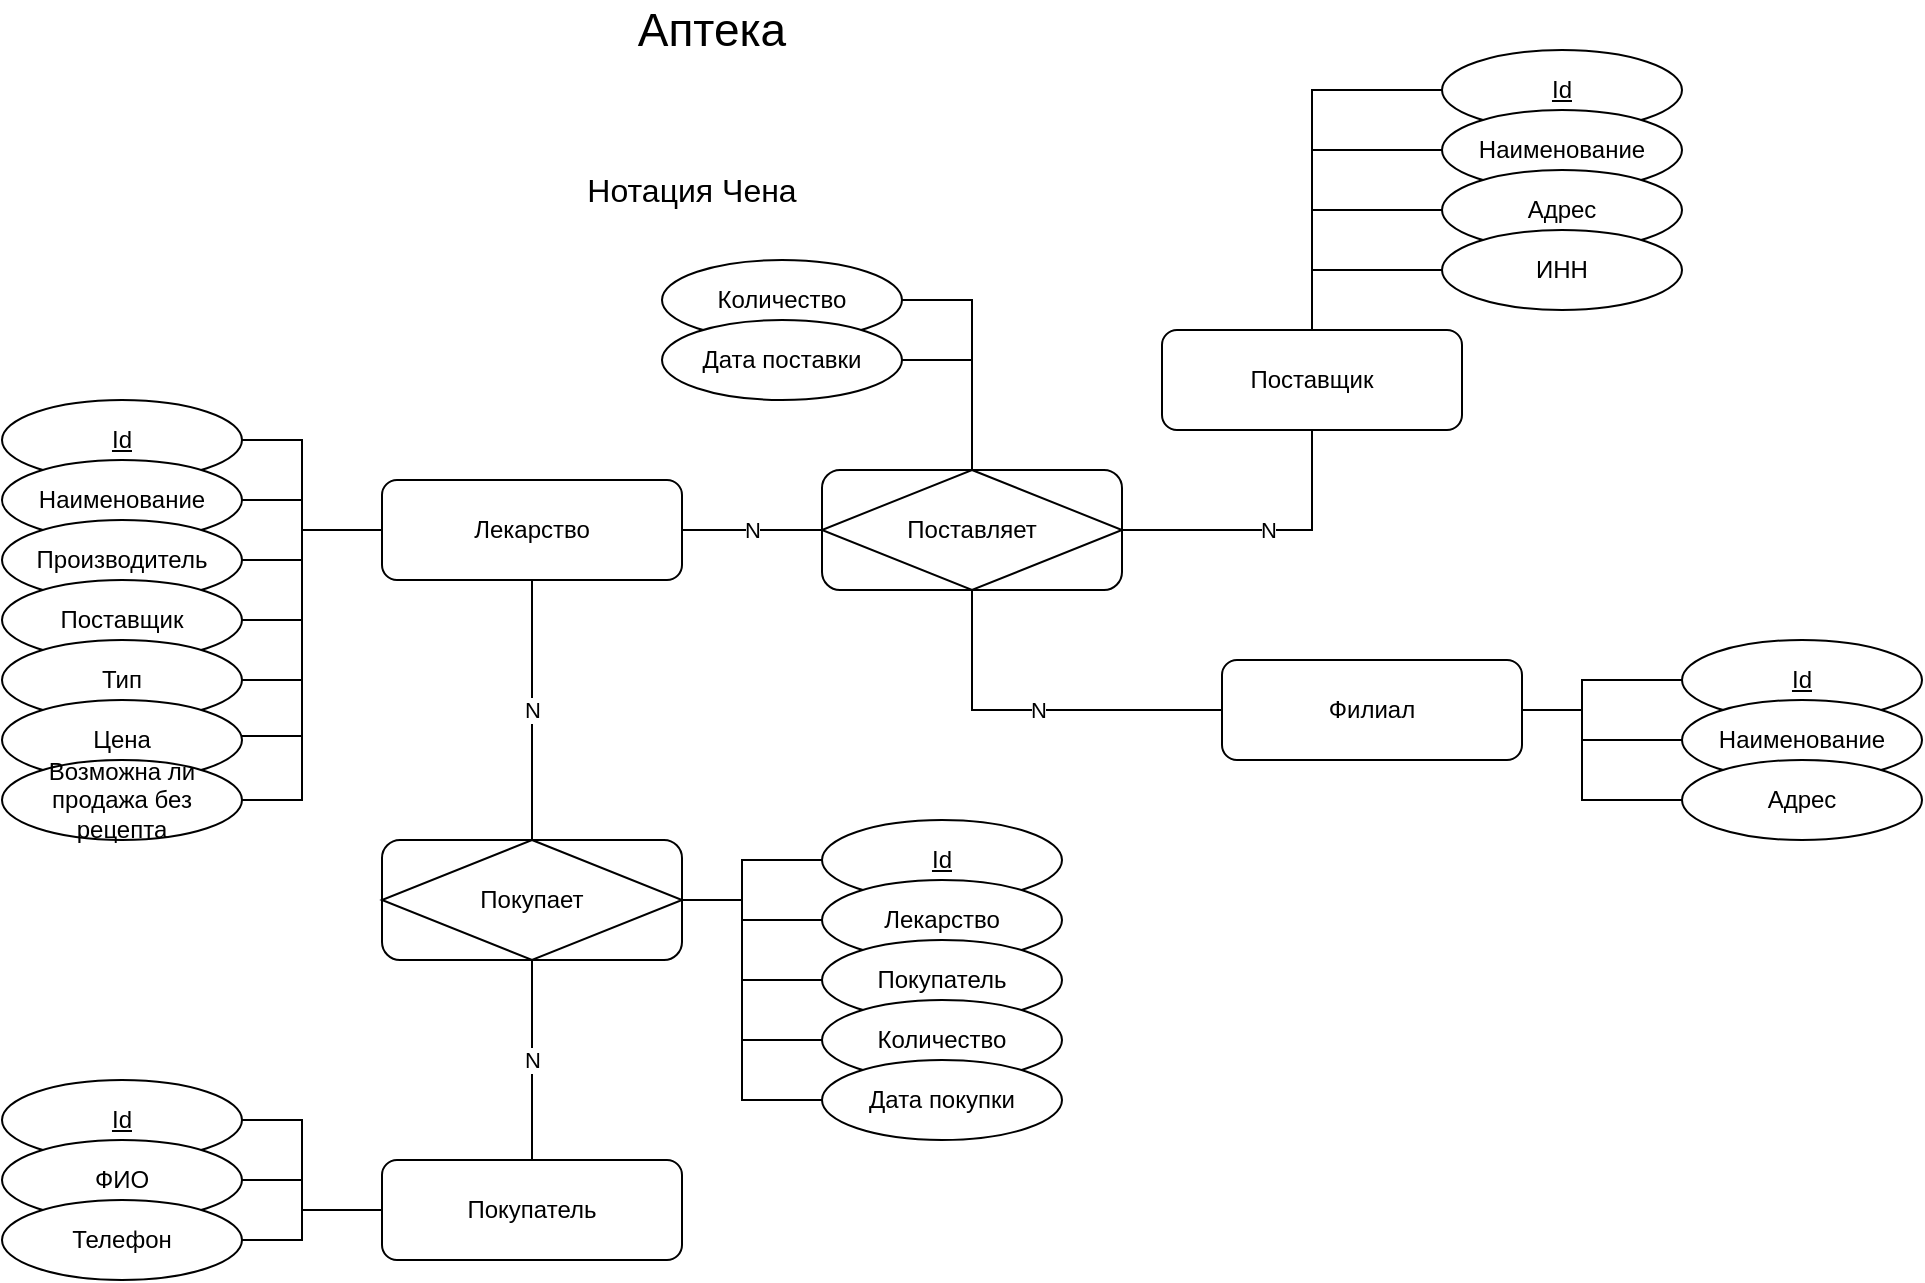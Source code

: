 <mxfile version="28.1.0">
  <diagram name="Страница — 1" id="FdrjbKADJGY1u3tTIWQw">
    <mxGraphModel dx="2014" dy="1025" grid="1" gridSize="10" guides="1" tooltips="1" connect="1" arrows="1" fold="1" page="0" pageScale="1" pageWidth="827" pageHeight="1169" math="0" shadow="0">
      <root>
        <mxCell id="0" />
        <mxCell id="1" parent="0" />
        <mxCell id="_0isalq4gBAh9B2EabAM-83" value="" style="rounded=1;whiteSpace=wrap;html=1;" vertex="1" parent="1">
          <mxGeometry x="400" y="275" width="150" height="60" as="geometry" />
        </mxCell>
        <mxCell id="_0isalq4gBAh9B2EabAM-51" value="" style="rounded=1;whiteSpace=wrap;html=1;" vertex="1" parent="1">
          <mxGeometry x="180" y="460" width="150" height="60" as="geometry" />
        </mxCell>
        <mxCell id="_0isalq4gBAh9B2EabAM-1" value="Аптека" style="text;html=1;align=center;verticalAlign=middle;whiteSpace=wrap;rounded=0;fontSize=23;" vertex="1" parent="1">
          <mxGeometry x="280" y="40" width="130" height="30" as="geometry" />
        </mxCell>
        <mxCell id="_0isalq4gBAh9B2EabAM-4" value="N" style="edgeStyle=orthogonalEdgeStyle;rounded=0;orthogonalLoop=1;jettySize=auto;html=1;endArrow=none;endFill=0;" edge="1" parent="1" source="_0isalq4gBAh9B2EabAM-5" target="_0isalq4gBAh9B2EabAM-83">
          <mxGeometry relative="1" as="geometry">
            <Array as="points" />
          </mxGeometry>
        </mxCell>
        <mxCell id="_0isalq4gBAh9B2EabAM-5" value="Лекарство" style="rounded=1;whiteSpace=wrap;html=1;" vertex="1" parent="1">
          <mxGeometry x="180" y="280" width="150" height="50" as="geometry" />
        </mxCell>
        <mxCell id="_0isalq4gBAh9B2EabAM-6" value="Поставляет" style="rhombus;whiteSpace=wrap;html=1;" vertex="1" parent="1">
          <mxGeometry x="400" y="275" width="150" height="60" as="geometry" />
        </mxCell>
        <mxCell id="_0isalq4gBAh9B2EabAM-7" value="" style="edgeStyle=orthogonalEdgeStyle;rounded=0;orthogonalLoop=1;jettySize=auto;html=1;endArrow=none;endFill=0;" edge="1" parent="1" source="_0isalq4gBAh9B2EabAM-8" target="_0isalq4gBAh9B2EabAM-5">
          <mxGeometry relative="1" as="geometry">
            <Array as="points">
              <mxPoint x="140" y="260" />
              <mxPoint x="140" y="305" />
            </Array>
          </mxGeometry>
        </mxCell>
        <mxCell id="_0isalq4gBAh9B2EabAM-8" value="Id" style="ellipse;whiteSpace=wrap;html=1;fontStyle=4" vertex="1" parent="1">
          <mxGeometry x="-10" y="240" width="120" height="40" as="geometry" />
        </mxCell>
        <mxCell id="_0isalq4gBAh9B2EabAM-9" value="" style="edgeStyle=orthogonalEdgeStyle;rounded=0;orthogonalLoop=1;jettySize=auto;html=1;endArrow=none;endFill=0;" edge="1" parent="1" source="_0isalq4gBAh9B2EabAM-10" target="_0isalq4gBAh9B2EabAM-5">
          <mxGeometry relative="1" as="geometry">
            <Array as="points">
              <mxPoint x="140" y="290" />
              <mxPoint x="140" y="305" />
            </Array>
          </mxGeometry>
        </mxCell>
        <mxCell id="_0isalq4gBAh9B2EabAM-10" value="Наименование" style="ellipse;whiteSpace=wrap;html=1;fontStyle=0" vertex="1" parent="1">
          <mxGeometry x="-10" y="270" width="120" height="40" as="geometry" />
        </mxCell>
        <mxCell id="_0isalq4gBAh9B2EabAM-11" value="" style="edgeStyle=orthogonalEdgeStyle;rounded=0;orthogonalLoop=1;jettySize=auto;html=1;endArrow=none;endFill=0;" edge="1" parent="1" source="_0isalq4gBAh9B2EabAM-12" target="_0isalq4gBAh9B2EabAM-5">
          <mxGeometry relative="1" as="geometry">
            <Array as="points">
              <mxPoint x="140" y="320" />
              <mxPoint x="140" y="305" />
            </Array>
          </mxGeometry>
        </mxCell>
        <mxCell id="_0isalq4gBAh9B2EabAM-12" value="Производитель" style="ellipse;whiteSpace=wrap;html=1;fontStyle=0" vertex="1" parent="1">
          <mxGeometry x="-10" y="300" width="120" height="40" as="geometry" />
        </mxCell>
        <mxCell id="_0isalq4gBAh9B2EabAM-13" value="" style="edgeStyle=orthogonalEdgeStyle;rounded=0;orthogonalLoop=1;jettySize=auto;html=1;endArrow=none;endFill=0;" edge="1" parent="1" source="_0isalq4gBAh9B2EabAM-14" target="_0isalq4gBAh9B2EabAM-5">
          <mxGeometry relative="1" as="geometry">
            <Array as="points">
              <mxPoint x="140" y="350" />
              <mxPoint x="140" y="305" />
            </Array>
          </mxGeometry>
        </mxCell>
        <mxCell id="_0isalq4gBAh9B2EabAM-14" value="Поставщик" style="ellipse;whiteSpace=wrap;html=1;fontStyle=0" vertex="1" parent="1">
          <mxGeometry x="-10" y="330" width="120" height="40" as="geometry" />
        </mxCell>
        <mxCell id="_0isalq4gBAh9B2EabAM-15" value="Тип" style="ellipse;whiteSpace=wrap;html=1;fontStyle=0" vertex="1" parent="1">
          <mxGeometry x="-10" y="360" width="120" height="40" as="geometry" />
        </mxCell>
        <mxCell id="_0isalq4gBAh9B2EabAM-16" value="Цена" style="ellipse;whiteSpace=wrap;html=1;fontStyle=0" vertex="1" parent="1">
          <mxGeometry x="-10" y="390" width="120" height="40" as="geometry" />
        </mxCell>
        <mxCell id="_0isalq4gBAh9B2EabAM-17" value="" style="edgeStyle=orthogonalEdgeStyle;rounded=0;orthogonalLoop=1;jettySize=auto;html=1;endArrow=none;endFill=0;" edge="1" parent="1" source="_0isalq4gBAh9B2EabAM-18" target="_0isalq4gBAh9B2EabAM-5">
          <mxGeometry relative="1" as="geometry">
            <Array as="points">
              <mxPoint x="140" y="440" />
              <mxPoint x="140" y="305" />
            </Array>
          </mxGeometry>
        </mxCell>
        <mxCell id="_0isalq4gBAh9B2EabAM-18" value="Возможна ли продажа без рецепта" style="ellipse;whiteSpace=wrap;html=1;fontStyle=0" vertex="1" parent="1">
          <mxGeometry x="-10" y="420" width="120" height="40" as="geometry" />
        </mxCell>
        <mxCell id="_0isalq4gBAh9B2EabAM-19" value="" style="rounded=0;orthogonalLoop=1;jettySize=auto;html=1;endArrow=none;endFill=0;edgeStyle=orthogonalEdgeStyle;" edge="1" parent="1" source="_0isalq4gBAh9B2EabAM-15" target="_0isalq4gBAh9B2EabAM-5">
          <mxGeometry relative="1" as="geometry">
            <mxPoint x="130" y="415" as="sourcePoint" />
            <mxPoint x="200" y="370" as="targetPoint" />
            <Array as="points">
              <mxPoint x="140" y="380" />
              <mxPoint x="140" y="305" />
            </Array>
          </mxGeometry>
        </mxCell>
        <mxCell id="_0isalq4gBAh9B2EabAM-20" value="" style="rounded=0;orthogonalLoop=1;jettySize=auto;html=1;endArrow=none;endFill=0;edgeStyle=orthogonalEdgeStyle;" edge="1" parent="1" source="_0isalq4gBAh9B2EabAM-16" target="_0isalq4gBAh9B2EabAM-5">
          <mxGeometry relative="1" as="geometry">
            <mxPoint x="50" y="392.5" as="sourcePoint" />
            <mxPoint x="180" y="332.5" as="targetPoint" />
            <Array as="points">
              <mxPoint x="140" y="408" />
              <mxPoint x="140" y="305" />
            </Array>
          </mxGeometry>
        </mxCell>
        <mxCell id="_0isalq4gBAh9B2EabAM-21" value="N&lt;span style=&quot;color: rgba(0, 0, 0, 0); font-family: monospace; font-size: 0px; text-align: start; background-color: rgb(236, 236, 236);&quot;&gt;%3CmxGraphModel%3E%3Croot%3E%3CmxCell%20id%3D%220%22%2F%3E%3CmxCell%20id%3D%221%22%20parent%3D%220%22%2F%3E%3CmxCell%20id%3D%222%22%20value%3D%22%D0%9B%D0%B5%D0%BA%D0%B0%D1%80%D1%81%D1%82%D0%B2%D0%BE%22%20style%3D%22rounded%3D1%3BwhiteSpace%3Dwrap%3Bhtml%3D1%3B%22%20vertex%3D%221%22%20parent%3D%221%22%3E%3CmxGeometry%20x%3D%22180%22%20y%3D%22280%22%20width%3D%22150%22%20height%3D%2250%22%20as%3D%22geometry%22%2F%3E%3C%2FmxCell%3E%3C%2Froot%3E%3C%2FmxGraphModel%3E&lt;/span&gt;&lt;span style=&quot;color: rgba(0, 0, 0, 0); font-family: monospace; font-size: 0px; text-align: start; background-color: rgb(236, 236, 236);&quot;&gt;%3CmxGraphModel%3E%3Croot%3E%3CmxCell%20id%3D%220%22%2F%3E%3CmxCell%20id%3D%221%22%20parent%3D%220%22%2F%3E%3CmxCell%20id%3D%222%22%20value%3D%22%D0%9B%D0%B5%D0%BA%D0%B0%D1%80%D1%81%D1%82%D0%B2%D0%BE%22%20style%3D%22rounded%3D1%3BwhiteSpace%3Dwrap%3Bhtml%3D1%3B%22%20vertex%3D%221%22%20parent%3D%221%22%3E%3CmxGeometry%20x%3D%22180%22%20y%3D%22280%22%20width%3D%22150%22%20height%3D%2250%22%20as%3D%22geometry%22%2F%3E%3C%2FmxCell%3E%3C%2Froot%3E%3C%2FmxGraphModel%3E&lt;/span&gt;&lt;span style=&quot;color: rgba(0, 0, 0, 0); font-family: monospace; font-size: 0px; text-align: start; background-color: rgb(236, 236, 236);&quot;&gt;%3CmxGraphModel%3E%3Croot%3E%3CmxCell%20id%3D%220%22%2F%3E%3CmxCell%20id%3D%221%22%20parent%3D%220%22%2F%3E%3CmxCell%20id%3D%222%22%20value%3D%22%D0%9B%D0%B5%D0%BA%D0%B0%D1%80%D1%81%D1%82%D0%B2%D0%BE%22%20style%3D%22rounded%3D1%3BwhiteSpace%3Dwrap%3Bhtml%3D1%3B%22%20vertex%3D%221%22%20parent%3D%221%22%3E%3CmxGeometry%20x%3D%22180%22%20y%3D%22280%22%20width%3D%22150%22%20height%3D%2250%22%20as%3D%22geometry%22%2F%3E%3C%2FmxCell%3E%3C%2Froot%3E%3C%2FmxGraphModel%3E&lt;/span&gt;" style="edgeStyle=orthogonalEdgeStyle;rounded=0;orthogonalLoop=1;jettySize=auto;html=1;endArrow=none;endFill=0;" edge="1" parent="1" source="_0isalq4gBAh9B2EabAM-22" target="_0isalq4gBAh9B2EabAM-23">
          <mxGeometry relative="1" as="geometry" />
        </mxCell>
        <mxCell id="_0isalq4gBAh9B2EabAM-22" value="Покупатель" style="rounded=1;whiteSpace=wrap;html=1;" vertex="1" parent="1">
          <mxGeometry x="180" y="620" width="150" height="50" as="geometry" />
        </mxCell>
        <mxCell id="_0isalq4gBAh9B2EabAM-23" value="Покупает" style="rhombus;whiteSpace=wrap;html=1;" vertex="1" parent="1">
          <mxGeometry x="180" y="460" width="150" height="60" as="geometry" />
        </mxCell>
        <mxCell id="_0isalq4gBAh9B2EabAM-24" value="" style="edgeStyle=orthogonalEdgeStyle;rounded=0;orthogonalLoop=1;jettySize=auto;html=1;endArrow=none;endFill=0;" edge="1" parent="1" source="_0isalq4gBAh9B2EabAM-25" target="_0isalq4gBAh9B2EabAM-22">
          <mxGeometry relative="1" as="geometry">
            <Array as="points">
              <mxPoint x="140" y="600" />
              <mxPoint x="140" y="645" />
            </Array>
          </mxGeometry>
        </mxCell>
        <mxCell id="_0isalq4gBAh9B2EabAM-25" value="Id" style="ellipse;whiteSpace=wrap;html=1;fontStyle=4" vertex="1" parent="1">
          <mxGeometry x="-10" y="580" width="120" height="40" as="geometry" />
        </mxCell>
        <mxCell id="_0isalq4gBAh9B2EabAM-26" value="" style="edgeStyle=orthogonalEdgeStyle;rounded=0;orthogonalLoop=1;jettySize=auto;html=1;endArrow=none;endFill=0;" edge="1" parent="1" source="_0isalq4gBAh9B2EabAM-27" target="_0isalq4gBAh9B2EabAM-22">
          <mxGeometry relative="1" as="geometry">
            <Array as="points">
              <mxPoint x="140" y="630" />
              <mxPoint x="140" y="645" />
            </Array>
          </mxGeometry>
        </mxCell>
        <mxCell id="_0isalq4gBAh9B2EabAM-27" value="ФИО" style="ellipse;whiteSpace=wrap;html=1;fontStyle=0" vertex="1" parent="1">
          <mxGeometry x="-10" y="610" width="120" height="40" as="geometry" />
        </mxCell>
        <mxCell id="_0isalq4gBAh9B2EabAM-28" value="" style="edgeStyle=orthogonalEdgeStyle;rounded=0;orthogonalLoop=1;jettySize=auto;html=1;endArrow=none;endFill=0;" edge="1" parent="1" source="_0isalq4gBAh9B2EabAM-29" target="_0isalq4gBAh9B2EabAM-22">
          <mxGeometry relative="1" as="geometry">
            <Array as="points">
              <mxPoint x="140" y="660" />
              <mxPoint x="140" y="645" />
            </Array>
          </mxGeometry>
        </mxCell>
        <mxCell id="_0isalq4gBAh9B2EabAM-29" value="Телефон" style="ellipse;whiteSpace=wrap;html=1;fontStyle=0" vertex="1" parent="1">
          <mxGeometry x="-10" y="640" width="120" height="40" as="geometry" />
        </mxCell>
        <mxCell id="_0isalq4gBAh9B2EabAM-38" value="Поставщик" style="rounded=1;whiteSpace=wrap;html=1;" vertex="1" parent="1">
          <mxGeometry x="570" y="205" width="150" height="50" as="geometry" />
        </mxCell>
        <mxCell id="_0isalq4gBAh9B2EabAM-40" value="Id" style="ellipse;whiteSpace=wrap;html=1;fontStyle=4" vertex="1" parent="1">
          <mxGeometry x="710" y="65" width="120" height="40" as="geometry" />
        </mxCell>
        <mxCell id="_0isalq4gBAh9B2EabAM-43" value="Наименование" style="ellipse;whiteSpace=wrap;html=1;fontStyle=0" vertex="1" parent="1">
          <mxGeometry x="710" y="95" width="120" height="40" as="geometry" />
        </mxCell>
        <mxCell id="_0isalq4gBAh9B2EabAM-41" value="Адрес" style="ellipse;whiteSpace=wrap;html=1;fontStyle=0" vertex="1" parent="1">
          <mxGeometry x="710" y="125" width="120" height="40" as="geometry" />
        </mxCell>
        <mxCell id="_0isalq4gBAh9B2EabAM-42" value="" style="edgeStyle=orthogonalEdgeStyle;rounded=0;orthogonalLoop=1;jettySize=auto;html=1;endArrow=none;endFill=0;" edge="1" parent="1" source="_0isalq4gBAh9B2EabAM-43" target="_0isalq4gBAh9B2EabAM-38">
          <mxGeometry relative="1" as="geometry">
            <Array as="points">
              <mxPoint x="645" y="115" />
            </Array>
          </mxGeometry>
        </mxCell>
        <mxCell id="_0isalq4gBAh9B2EabAM-44" value="" style="rounded=0;orthogonalLoop=1;jettySize=auto;html=1;endArrow=none;endFill=0;edgeStyle=orthogonalEdgeStyle;" edge="1" parent="1" source="_0isalq4gBAh9B2EabAM-41" target="_0isalq4gBAh9B2EabAM-38">
          <mxGeometry relative="1" as="geometry">
            <mxPoint x="610" y="135" as="sourcePoint" />
            <mxPoint x="655" y="195" as="targetPoint" />
            <Array as="points">
              <mxPoint x="645" y="145" />
            </Array>
          </mxGeometry>
        </mxCell>
        <mxCell id="_0isalq4gBAh9B2EabAM-45" value="" style="rounded=0;orthogonalLoop=1;jettySize=auto;html=1;endArrow=none;endFill=0;edgeStyle=orthogonalEdgeStyle;" edge="1" parent="1" source="_0isalq4gBAh9B2EabAM-40" target="_0isalq4gBAh9B2EabAM-38">
          <mxGeometry relative="1" as="geometry">
            <mxPoint x="660" y="145" as="sourcePoint" />
            <mxPoint x="705" y="235" as="targetPoint" />
            <Array as="points">
              <mxPoint x="645" y="85" />
            </Array>
          </mxGeometry>
        </mxCell>
        <mxCell id="_0isalq4gBAh9B2EabAM-46" value="ИНН" style="ellipse;whiteSpace=wrap;html=1;fontStyle=0" vertex="1" parent="1">
          <mxGeometry x="710" y="155" width="120" height="40" as="geometry" />
        </mxCell>
        <mxCell id="_0isalq4gBAh9B2EabAM-47" value="" style="edgeStyle=orthogonalEdgeStyle;rounded=0;orthogonalLoop=1;jettySize=auto;html=1;endArrow=none;endFill=0;" edge="1" parent="1" source="_0isalq4gBAh9B2EabAM-46" target="_0isalq4gBAh9B2EabAM-38">
          <mxGeometry relative="1" as="geometry">
            <Array as="points">
              <mxPoint x="645" y="175" />
            </Array>
            <mxPoint x="610" y="135" as="sourcePoint" />
            <mxPoint x="655" y="195" as="targetPoint" />
          </mxGeometry>
        </mxCell>
        <mxCell id="_0isalq4gBAh9B2EabAM-50" value="N" style="edgeStyle=orthogonalEdgeStyle;rounded=0;orthogonalLoop=1;jettySize=auto;html=1;endArrow=none;endFill=0;" edge="1" parent="1" source="_0isalq4gBAh9B2EabAM-6" target="_0isalq4gBAh9B2EabAM-38">
          <mxGeometry relative="1" as="geometry">
            <mxPoint x="360" y="310" as="sourcePoint" />
            <mxPoint x="420" y="365" as="targetPoint" />
          </mxGeometry>
        </mxCell>
        <mxCell id="_0isalq4gBAh9B2EabAM-52" value="N&lt;span style=&quot;color: rgba(0, 0, 0, 0); font-family: monospace; font-size: 0px; text-align: start; background-color: rgb(236, 236, 236);&quot;&gt;%3CmxGraphModel%3E%3Croot%3E%3CmxCell%20id%3D%220%22%2F%3E%3CmxCell%20id%3D%221%22%20parent%3D%220%22%2F%3E%3CmxCell%20id%3D%222%22%20value%3D%22%D0%9B%D0%B5%D0%BA%D0%B0%D1%80%D1%81%D1%82%D0%B2%D0%BE%22%20style%3D%22rounded%3D1%3BwhiteSpace%3Dwrap%3Bhtml%3D1%3B%22%20vertex%3D%221%22%20parent%3D%221%22%3E%3CmxGeometry%20x%3D%22180%22%20y%3D%22280%22%20width%3D%22150%22%20height%3D%2250%22%20as%3D%22geometry%22%2F%3E%3C%2FmxCell%3E%3C%2Froot%3E%3C%2FmxGraphModel%3E&lt;/span&gt;&lt;span style=&quot;color: rgba(0, 0, 0, 0); font-family: monospace; font-size: 0px; text-align: start; background-color: rgb(236, 236, 236);&quot;&gt;%3CmxGraphModel%3E%3Croot%3E%3CmxCell%20id%3D%220%22%2F%3E%3CmxCell%20id%3D%221%22%20parent%3D%220%22%2F%3E%3CmxCell%20id%3D%222%22%20value%3D%22%D0%9B%D0%B5%D0%BA%D0%B0%D1%80%D1%81%D1%82%D0%B2%D0%BE%22%20style%3D%22rounded%3D1%3BwhiteSpace%3Dwrap%3Bhtml%3D1%3B%22%20vertex%3D%221%22%20parent%3D%221%22%3E%3CmxGeometry%20x%3D%22180%22%20y%3D%22280%22%20width%3D%22150%22%20height%3D%2250%22%20as%3D%22geometry%22%2F%3E%3C%2FmxCell%3E%3C%2Froot%3E%3C%2FmxGraphModel%3E&lt;/span&gt;&lt;span style=&quot;color: rgba(0, 0, 0, 0); font-family: monospace; font-size: 0px; text-align: start; background-color: rgb(236, 236, 236);&quot;&gt;%3CmxGraphModel%3E%3Croot%3E%3CmxCell%20id%3D%220%22%2F%3E%3CmxCell%20id%3D%221%22%20parent%3D%220%22%2F%3E%3CmxCell%20id%3D%222%22%20value%3D%22%D0%9B%D0%B5%D0%BA%D0%B0%D1%80%D1%81%D1%82%D0%B2%D0%BE%22%20style%3D%22rounded%3D1%3BwhiteSpace%3Dwrap%3Bhtml%3D1%3B%22%20vertex%3D%221%22%20parent%3D%221%22%3E%3CmxGeometry%20x%3D%22180%22%20y%3D%22280%22%20width%3D%22150%22%20height%3D%2250%22%20as%3D%22geometry%22%2F%3E%3C%2FmxCell%3E%3C%2Froot%3E%3C%2FmxGraphModel%3E&lt;/span&gt;" style="edgeStyle=orthogonalEdgeStyle;rounded=0;orthogonalLoop=1;jettySize=auto;html=1;endArrow=none;endFill=0;" edge="1" parent="1" source="_0isalq4gBAh9B2EabAM-51" target="_0isalq4gBAh9B2EabAM-5">
          <mxGeometry relative="1" as="geometry">
            <mxPoint x="270" y="560" as="sourcePoint" />
            <mxPoint x="270" y="490" as="targetPoint" />
          </mxGeometry>
        </mxCell>
        <mxCell id="_0isalq4gBAh9B2EabAM-56" value="Id" style="ellipse;whiteSpace=wrap;html=1;fontStyle=4" vertex="1" parent="1">
          <mxGeometry x="400" y="450" width="120" height="40" as="geometry" />
        </mxCell>
        <mxCell id="_0isalq4gBAh9B2EabAM-57" value="Лекарство" style="ellipse;whiteSpace=wrap;html=1;fontStyle=0" vertex="1" parent="1">
          <mxGeometry x="400" y="480" width="120" height="40" as="geometry" />
        </mxCell>
        <mxCell id="_0isalq4gBAh9B2EabAM-58" value="Покупатель" style="ellipse;whiteSpace=wrap;html=1;fontStyle=0" vertex="1" parent="1">
          <mxGeometry x="400" y="510" width="120" height="40" as="geometry" />
        </mxCell>
        <mxCell id="_0isalq4gBAh9B2EabAM-59" value="Количество" style="ellipse;whiteSpace=wrap;html=1;fontStyle=0" vertex="1" parent="1">
          <mxGeometry x="400" y="540" width="120" height="40" as="geometry" />
        </mxCell>
        <mxCell id="_0isalq4gBAh9B2EabAM-61" value="Филиал" style="rounded=1;whiteSpace=wrap;html=1;" vertex="1" parent="1">
          <mxGeometry x="600" y="370" width="150" height="50" as="geometry" />
        </mxCell>
        <mxCell id="_0isalq4gBAh9B2EabAM-62" value="Id" style="ellipse;whiteSpace=wrap;html=1;fontStyle=4" vertex="1" parent="1">
          <mxGeometry x="830" y="360" width="120" height="40" as="geometry" />
        </mxCell>
        <mxCell id="_0isalq4gBAh9B2EabAM-63" value="Наименование" style="ellipse;whiteSpace=wrap;html=1;fontStyle=0" vertex="1" parent="1">
          <mxGeometry x="830" y="390" width="120" height="40" as="geometry" />
        </mxCell>
        <mxCell id="_0isalq4gBAh9B2EabAM-64" value="Адрес" style="ellipse;whiteSpace=wrap;html=1;fontStyle=0" vertex="1" parent="1">
          <mxGeometry x="830" y="420" width="120" height="40" as="geometry" />
        </mxCell>
        <mxCell id="_0isalq4gBAh9B2EabAM-65" value="" style="edgeStyle=orthogonalEdgeStyle;rounded=0;orthogonalLoop=1;jettySize=auto;html=1;endArrow=none;endFill=0;" edge="1" parent="1" source="_0isalq4gBAh9B2EabAM-63" target="_0isalq4gBAh9B2EabAM-61">
          <mxGeometry relative="1" as="geometry">
            <Array as="points">
              <mxPoint x="780" y="410" />
              <mxPoint x="780" y="395" />
            </Array>
          </mxGeometry>
        </mxCell>
        <mxCell id="_0isalq4gBAh9B2EabAM-66" value="" style="rounded=0;orthogonalLoop=1;jettySize=auto;html=1;endArrow=none;endFill=0;edgeStyle=orthogonalEdgeStyle;" edge="1" parent="1" source="_0isalq4gBAh9B2EabAM-64" target="_0isalq4gBAh9B2EabAM-61">
          <mxGeometry relative="1" as="geometry">
            <mxPoint x="620" y="340" as="sourcePoint" />
            <mxPoint x="665" y="400" as="targetPoint" />
            <Array as="points">
              <mxPoint x="780" y="440" />
              <mxPoint x="780" y="395" />
            </Array>
          </mxGeometry>
        </mxCell>
        <mxCell id="_0isalq4gBAh9B2EabAM-67" value="" style="rounded=0;orthogonalLoop=1;jettySize=auto;html=1;endArrow=none;endFill=0;edgeStyle=orthogonalEdgeStyle;" edge="1" parent="1" source="_0isalq4gBAh9B2EabAM-62" target="_0isalq4gBAh9B2EabAM-61">
          <mxGeometry relative="1" as="geometry">
            <mxPoint x="670" y="350" as="sourcePoint" />
            <mxPoint x="715" y="440" as="targetPoint" />
            <Array as="points">
              <mxPoint x="780" y="380" />
              <mxPoint x="780" y="395" />
            </Array>
          </mxGeometry>
        </mxCell>
        <mxCell id="_0isalq4gBAh9B2EabAM-74" value="N" style="edgeStyle=orthogonalEdgeStyle;rounded=0;orthogonalLoop=1;jettySize=auto;html=1;endArrow=none;endFill=0;" edge="1" parent="1" source="_0isalq4gBAh9B2EabAM-83" target="_0isalq4gBAh9B2EabAM-61">
          <mxGeometry relative="1" as="geometry">
            <mxPoint x="535" y="340" as="sourcePoint" />
            <mxPoint x="625" y="370" as="targetPoint" />
            <Array as="points">
              <mxPoint x="475" y="395" />
            </Array>
          </mxGeometry>
        </mxCell>
        <mxCell id="_0isalq4gBAh9B2EabAM-75" value="Количество" style="ellipse;whiteSpace=wrap;html=1;fontStyle=0" vertex="1" parent="1">
          <mxGeometry x="320" y="170" width="120" height="40" as="geometry" />
        </mxCell>
        <mxCell id="_0isalq4gBAh9B2EabAM-76" value="" style="edgeStyle=orthogonalEdgeStyle;rounded=0;orthogonalLoop=1;jettySize=auto;html=1;endArrow=none;endFill=0;" edge="1" parent="1" source="_0isalq4gBAh9B2EabAM-75" target="_0isalq4gBAh9B2EabAM-83">
          <mxGeometry relative="1" as="geometry">
            <Array as="points">
              <mxPoint x="475" y="190" />
            </Array>
            <mxPoint x="130" y="575" as="sourcePoint" />
            <mxPoint x="200" y="440" as="targetPoint" />
          </mxGeometry>
        </mxCell>
        <mxCell id="_0isalq4gBAh9B2EabAM-79" value="Дата покупки" style="ellipse;whiteSpace=wrap;html=1;fontStyle=0" vertex="1" parent="1">
          <mxGeometry x="400" y="570" width="120" height="40" as="geometry" />
        </mxCell>
        <mxCell id="_0isalq4gBAh9B2EabAM-80" value="Дата поставки" style="ellipse;whiteSpace=wrap;html=1;fontStyle=0" vertex="1" parent="1">
          <mxGeometry x="320" y="200" width="120" height="40" as="geometry" />
        </mxCell>
        <mxCell id="_0isalq4gBAh9B2EabAM-81" value="" style="edgeStyle=orthogonalEdgeStyle;rounded=0;orthogonalLoop=1;jettySize=auto;html=1;endArrow=none;endFill=0;" edge="1" parent="1" source="_0isalq4gBAh9B2EabAM-80" target="_0isalq4gBAh9B2EabAM-83">
          <mxGeometry relative="1" as="geometry">
            <Array as="points">
              <mxPoint x="475" y="220" />
            </Array>
            <mxPoint x="170" y="645" as="sourcePoint" />
            <mxPoint x="240" y="480" as="targetPoint" />
          </mxGeometry>
        </mxCell>
        <mxCell id="_0isalq4gBAh9B2EabAM-85" value="&lt;font style=&quot;font-size: 16px;&quot;&gt;Нотация Чена&lt;/font&gt;" style="text;html=1;align=center;verticalAlign=middle;whiteSpace=wrap;rounded=0;fontSize=18;" vertex="1" parent="1">
          <mxGeometry x="270" y="120" width="130" height="30" as="geometry" />
        </mxCell>
        <mxCell id="_0isalq4gBAh9B2EabAM-86" value="" style="edgeStyle=orthogonalEdgeStyle;rounded=0;orthogonalLoop=1;jettySize=auto;html=1;endArrow=none;endFill=0;" edge="1" parent="1" source="_0isalq4gBAh9B2EabAM-51" target="_0isalq4gBAh9B2EabAM-56">
          <mxGeometry relative="1" as="geometry">
            <Array as="points">
              <mxPoint x="360" y="490" />
              <mxPoint x="360" y="470" />
            </Array>
            <mxPoint x="170" y="300" as="sourcePoint" />
            <mxPoint x="240" y="345" as="targetPoint" />
          </mxGeometry>
        </mxCell>
        <mxCell id="_0isalq4gBAh9B2EabAM-87" value="" style="edgeStyle=orthogonalEdgeStyle;rounded=0;orthogonalLoop=1;jettySize=auto;html=1;endArrow=none;endFill=0;" edge="1" parent="1" source="_0isalq4gBAh9B2EabAM-51" target="_0isalq4gBAh9B2EabAM-57">
          <mxGeometry relative="1" as="geometry">
            <Array as="points">
              <mxPoint x="360" y="490" />
              <mxPoint x="360" y="500" />
            </Array>
            <mxPoint x="380" y="520" as="sourcePoint" />
            <mxPoint x="450" y="520" as="targetPoint" />
          </mxGeometry>
        </mxCell>
        <mxCell id="_0isalq4gBAh9B2EabAM-88" value="" style="edgeStyle=orthogonalEdgeStyle;rounded=0;orthogonalLoop=1;jettySize=auto;html=1;endArrow=none;endFill=0;" edge="1" parent="1" source="_0isalq4gBAh9B2EabAM-51" target="_0isalq4gBAh9B2EabAM-58">
          <mxGeometry relative="1" as="geometry">
            <Array as="points">
              <mxPoint x="360" y="490" />
              <mxPoint x="360" y="530" />
            </Array>
            <mxPoint x="390" y="560" as="sourcePoint" />
            <mxPoint x="460" y="570" as="targetPoint" />
          </mxGeometry>
        </mxCell>
        <mxCell id="_0isalq4gBAh9B2EabAM-89" value="" style="edgeStyle=orthogonalEdgeStyle;rounded=0;orthogonalLoop=1;jettySize=auto;html=1;endArrow=none;endFill=0;" edge="1" parent="1" source="_0isalq4gBAh9B2EabAM-51" target="_0isalq4gBAh9B2EabAM-59">
          <mxGeometry relative="1" as="geometry">
            <Array as="points">
              <mxPoint x="360" y="490" />
              <mxPoint x="360" y="560" />
            </Array>
            <mxPoint x="370" y="550" as="sourcePoint" />
            <mxPoint x="440" y="590" as="targetPoint" />
          </mxGeometry>
        </mxCell>
        <mxCell id="_0isalq4gBAh9B2EabAM-90" value="" style="edgeStyle=orthogonalEdgeStyle;rounded=0;orthogonalLoop=1;jettySize=auto;html=1;endArrow=none;endFill=0;" edge="1" parent="1" source="_0isalq4gBAh9B2EabAM-51" target="_0isalq4gBAh9B2EabAM-79">
          <mxGeometry relative="1" as="geometry">
            <Array as="points">
              <mxPoint x="360" y="490" />
              <mxPoint x="360" y="590" />
            </Array>
            <mxPoint x="360" y="550" as="sourcePoint" />
            <mxPoint x="430" y="620" as="targetPoint" />
          </mxGeometry>
        </mxCell>
      </root>
    </mxGraphModel>
  </diagram>
</mxfile>

